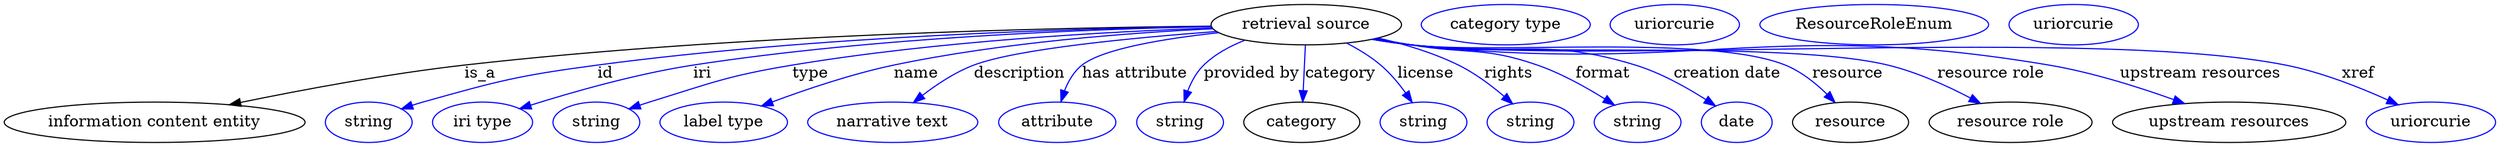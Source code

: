 digraph {
	graph [bb="0,0,2206.4,123"];
	node [label="\N"];
	"retrieval source"	[height=0.5,
		label="retrieval source",
		pos="1153.2,105",
		width=2.347];
	"information content entity"	[height=0.5,
		pos="133.24,18",
		width=3.7011];
	"retrieval source" -> "information content entity"	[label=is_a,
		lp="422.24,61.5",
		pos="e,199.55,33.615 1068.9,103.68 930.47,102.34 646.73,96.161 408.24,69 340.61,61.298 264.53,47.025 209.56,35.694"];
	id	[color=blue,
		height=0.5,
		label=string,
		pos="323.24,18",
		width=1.0652];
	"retrieval source" -> id	[color=blue,
		label=id,
		lp="533.24,61.5",
		pos="e,352.23,29.954 1068.9,103.41 948.18,101.62 719.27,94.78 526.24,69 456.43,59.676 439.02,55.131 371.24,36 368.13,35.124 364.94,34.151 \
361.74,33.129",
		style=solid];
	iri	[color=blue,
		height=0.5,
		label="iri type",
		pos="424.24,18",
		width=1.2277];
	"retrieval source" -> iri	[color=blue,
		label=iri,
		lp="619.24,61.5",
		pos="e,457.22,30.133 1068.7,103.2 961.63,101.13 771.74,93.889 611.24,69 560.79,61.176 504.36,45.029 466.81,33.193",
		style=solid];
	type	[color=blue,
		height=0.5,
		label=string,
		pos="525.24,18",
		width=1.0652];
	"retrieval source" -> type	[color=blue,
		label=type,
		lp="714.24,61.5",
		pos="e,554.18,29.935 1069.7,102.06 977.99,98.888 826.76,90.594 698.24,69 641.15,59.408 627.51,53.196 572.24,36 569.48,35.142 566.65,34.22 \
563.8,33.265",
		style=solid];
	name	[color=blue,
		height=0.5,
		label="label type",
		pos="638.24,18",
		width=1.5707];
	"retrieval source" -> name	[color=blue,
		label=name,
		lp="808.24,61.5",
		pos="e,671.59,32.544 1070.2,101.38 995.65,97.766 883.68,89.21 788.24,69 751.32,61.183 710.8,47.345 681.19,36.205",
		style=solid];
	description	[color=blue,
		height=0.5,
		label="narrative text",
		pos="788.24,18",
		width=2.0943];
	"retrieval source" -> description	[color=blue,
		label=description,
		lp="898.74,61.5",
		pos="e,806.04,35.604 1073.3,99.003 999.7,93.589 896.24,83.702 858.24,69 842.13,62.767 826.29,51.959 813.76,41.983",
		style=solid];
	"has attribute"	[color=blue,
		height=0.5,
		label=attribute,
		pos="933.24,18",
		width=1.4443];
	"retrieval source" -> "has attribute"	[color=blue,
		label="has attribute",
		lp="1001.2,61.5",
		pos="e,936.16,36.394 1075.3,97.947 1027.9,92.829 972.88,83.881 954.24,69 947.05,63.259 942.28,54.612 939.15,46.116",
		style=solid];
	"provided by"	[color=blue,
		height=0.5,
		label=string,
		pos="1041.2,18",
		width=1.0652];
	"retrieval source" -> "provided by"	[color=blue,
		label="provided by",
		lp="1104.7,61.5",
		pos="e,1044.8,36.259 1098.5,91.053 1085.4,85.9 1072.3,78.782 1062.2,69 1055.8,62.755 1051.2,54.234 1048.1,45.995",
		style=solid];
	category	[height=0.5,
		pos="1149.2,18",
		width=1.4263];
	"retrieval source" -> category	[color=blue,
		label=category,
		lp="1183.7,61.5",
		pos="e,1150,36.175 1152.4,86.799 1151.9,75.163 1151.1,59.548 1150.5,46.237",
		style=solid];
	license	[color=blue,
		height=0.5,
		label=string,
		pos="1257.2,18",
		width=1.0652];
	"retrieval source" -> license	[color=blue,
		label=license,
		lp="1259.2,61.5",
		pos="e,1247.2,35.798 1188.9,88.647 1199.3,83.273 1210.2,76.642 1219.2,69 1227.6,61.905 1235.2,52.675 1241.5,44.08",
		style=solid];
	rights	[color=blue,
		height=0.5,
		label=string,
		pos="1352.2,18",
		width=1.0652];
	"retrieval source" -> rights	[color=blue,
		label=rights,
		lp="1332.7,61.5",
		pos="e,1336.4,34.41 1217,93.107 1240.2,87.706 1266.1,79.929 1288.2,69 1302.8,61.82 1317.2,50.992 1328.6,41.247",
		style=solid];
	format	[color=blue,
		height=0.5,
		label=string,
		pos="1447.2,18",
		width=1.0652];
	"retrieval source" -> format	[color=blue,
		label=format,
		lp="1416.7,61.5",
		pos="e,1426.7,33.345 1214.7,92.566 1225.2,90.669 1236,88.75 1246.2,87 1295.9,78.467 1310.6,85.604 1358.2,69 1379.3,61.662 1401.1,49.473 \
1417.9,38.967",
		style=solid];
	"creation date"	[color=blue,
		height=0.5,
		label=date,
		pos="1535.2,18",
		width=0.86659];
	"retrieval source" -> "creation date"	[color=blue,
		label="creation date",
		lp="1526.7,61.5",
		pos="e,1516.3,32.63 1213.1,92.226 1224.1,90.302 1235.5,88.463 1246.2,87 1334.2,75.003 1360.4,95.129 1445.2,69 1467.6,62.103 1490.7,49.151 \
1507.9,38.158",
		style=solid];
	resource	[height=0.5,
		pos="1636.2,18",
		width=1.4263];
	"retrieval source" -> resource	[color=blue,
		label=resource,
		lp="1633.7,61.5",
		pos="e,1622.4,35.72 1212.1,92.078 1223.4,90.121 1235.2,88.308 1246.2,87 1319.6,78.34 1509.7,96.599 1578.2,69 1592.2,63.381 1605.1,52.96 \
1615.3,43.081",
		style=solid];
	"resource role"	[height=0.5,
		pos="1777.2,18",
		width=2.004];
	"retrieval source" -> "resource role"	[color=blue,
		label="resource role",
		lp="1760.7,61.5",
		pos="e,1750.8,34.821 1212.1,91.973 1223.4,90.026 1235.1,88.244 1246.2,87 1339.7,76.516 1577.8,91.186 1669.2,69 1694.7,62.831 1721.4,50.534 \
1741.8,39.68",
		style=solid];
	"upstream resources"	[height=0.5,
		pos="1970.2,18",
		width=2.8706];
	"retrieval source" -> "upstream resources"	[color=blue,
		label="upstream resources",
		lp="1945.7,61.5",
		pos="e,1931.1,34.723 1211.6,91.963 1223,89.99 1235,88.202 1246.2,87 1496.5,60.298 1564.1,111.37 1812.2,69 1849.7,62.598 1890.6,49.475 \
1921.4,38.28",
		style=solid];
	xref	[color=blue,
		height=0.5,
		label=uriorcurie,
		pos="2149.2,18",
		width=1.5887];
	"retrieval source" -> xref	[color=blue,
		label=xref,
		lp="2085.7,61.5",
		pos="e,2120.4,33.642 1211.6,91.885 1223,89.92 1235,88.153 1246.2,87 1417.6,69.457 1852.3,102.85 2021.2,69 2052.7,62.702 2086.4,49.245 \
2111.3,37.877",
		style=solid];
	"named thing_category"	[color=blue,
		height=0.5,
		label="category type",
		pos="1330.2,105",
		width=2.0762];
	"retrieval source_resource"	[color=blue,
		height=0.5,
		label=uriorcurie,
		pos="1480.2,105",
		width=1.5887];
	"retrieval source_resource role"	[color=blue,
		height=0.5,
		label=ResourceRoleEnum,
		pos="1657.2,105",
		width=2.8164];
	"retrieval source_upstream resources"	[color=blue,
		height=0.5,
		label=uriorcurie,
		pos="1834.2,105",
		width=1.5887];
}
